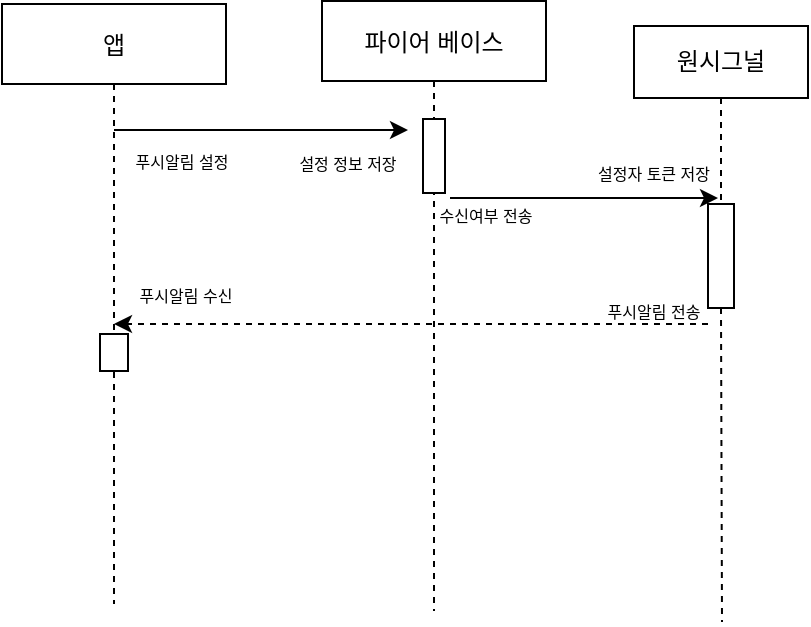 <mxfile version="15.5.2" type="github">
  <diagram id="kgpKYQtTHZ0yAKxKKP6v" name="Page-1">
    <mxGraphModel dx="981" dy="548" grid="0" gridSize="10" guides="1" tooltips="1" connect="1" arrows="1" fold="1" page="1" pageScale="1" pageWidth="850" pageHeight="1100" math="0" shadow="0">
      <root>
        <mxCell id="0" />
        <mxCell id="1" parent="0" />
        <mxCell id="3nuBFxr9cyL0pnOWT2aG-5" value="파이어 베이스" style="shape=umlLifeline;perimeter=lifelinePerimeter;container=1;collapsible=0;recursiveResize=0;rounded=0;shadow=0;strokeWidth=1;" parent="1" vertex="1">
          <mxGeometry x="465" y="228.5" width="112" height="305" as="geometry" />
        </mxCell>
        <mxCell id="3nuBFxr9cyL0pnOWT2aG-6" value="" style="points=[];perimeter=orthogonalPerimeter;rounded=0;shadow=0;strokeWidth=1;fillColor=default;" parent="3nuBFxr9cyL0pnOWT2aG-5" vertex="1">
          <mxGeometry x="50.5" y="59" width="11" height="37" as="geometry" />
        </mxCell>
        <mxCell id="FugrrX4glSrGfoG3N5QN-26" value="수신여부 전송" style="text;html=1;strokeColor=none;fillColor=none;align=center;verticalAlign=middle;whiteSpace=wrap;rounded=0;fontSize=8;imageAspect=0;connectable=1;allowArrows=0;container=0;collapsible=0;recursiveResize=1;" parent="3nuBFxr9cyL0pnOWT2aG-5" vertex="1">
          <mxGeometry x="52" y="96" width="60" height="23" as="geometry" />
        </mxCell>
        <mxCell id="FugrrX4glSrGfoG3N5QN-25" value="설정 정보 저장" style="text;html=1;strokeColor=none;fillColor=none;align=center;verticalAlign=middle;whiteSpace=wrap;rounded=0;fontSize=8;rotation=0;" parent="3nuBFxr9cyL0pnOWT2aG-5" vertex="1">
          <mxGeometry x="-17" y="66" width="60" height="30" as="geometry" />
        </mxCell>
        <mxCell id="3nuBFxr9cyL0pnOWT2aG-1" value="앱" style="shape=umlLifeline;perimeter=lifelinePerimeter;container=1;collapsible=0;recursiveResize=0;rounded=0;shadow=0;strokeWidth=1;" parent="1" vertex="1">
          <mxGeometry x="305" y="230" width="112" height="300" as="geometry" />
        </mxCell>
        <mxCell id="FugrrX4glSrGfoG3N5QN-19" value="푸시알림 설정" style="text;html=1;strokeColor=none;fillColor=none;align=center;verticalAlign=middle;whiteSpace=wrap;rounded=0;fontSize=8;" parent="3nuBFxr9cyL0pnOWT2aG-1" vertex="1">
          <mxGeometry x="60" y="66" width="60" height="25" as="geometry" />
        </mxCell>
        <mxCell id="FugrrX4glSrGfoG3N5QN-34" value="푸시알림 수신" style="text;html=1;strokeColor=none;fillColor=none;align=center;verticalAlign=middle;whiteSpace=wrap;rounded=0;fontSize=8;" parent="3nuBFxr9cyL0pnOWT2aG-1" vertex="1">
          <mxGeometry x="62" y="130.5" width="60" height="30" as="geometry" />
        </mxCell>
        <mxCell id="FugrrX4glSrGfoG3N5QN-35" value="" style="rounded=0;whiteSpace=wrap;html=1;fontSize=8;fillColor=default;gradientColor=none;" parent="3nuBFxr9cyL0pnOWT2aG-1" vertex="1">
          <mxGeometry x="49" y="165" width="14" height="18.5" as="geometry" />
        </mxCell>
        <mxCell id="FugrrX4glSrGfoG3N5QN-2" value="원시그널" style="rounded=0;whiteSpace=wrap;html=1;" parent="1" vertex="1">
          <mxGeometry x="621" y="241" width="87" height="36" as="geometry" />
        </mxCell>
        <mxCell id="FugrrX4glSrGfoG3N5QN-4" value="" style="endArrow=none;dashed=1;html=1;strokeWidth=1;rounded=0;exitX=0.5;exitY=1;exitDx=0;exitDy=0;startArrow=none;" parent="1" source="FugrrX4glSrGfoG3N5QN-22" edge="1">
          <mxGeometry width="50" height="50" relative="1" as="geometry">
            <mxPoint x="590" y="290" as="sourcePoint" />
            <mxPoint x="665" y="539" as="targetPoint" />
          </mxGeometry>
        </mxCell>
        <mxCell id="FugrrX4glSrGfoG3N5QN-5" value="" style="endArrow=classic;html=1;rounded=0;" parent="1" edge="1" source="3nuBFxr9cyL0pnOWT2aG-1">
          <mxGeometry width="50" height="50" relative="1" as="geometry">
            <mxPoint x="381" y="293" as="sourcePoint" />
            <mxPoint x="508" y="293" as="targetPoint" />
          </mxGeometry>
        </mxCell>
        <mxCell id="FugrrX4glSrGfoG3N5QN-6" value="" style="endArrow=classic;html=1;rounded=0;" parent="1" edge="1">
          <mxGeometry width="50" height="50" relative="1" as="geometry">
            <mxPoint x="529" y="327" as="sourcePoint" />
            <mxPoint x="663" y="327" as="targetPoint" />
          </mxGeometry>
        </mxCell>
        <mxCell id="FugrrX4glSrGfoG3N5QN-22" value="" style="rounded=0;whiteSpace=wrap;html=1;fontSize=8;fillColor=default;" parent="1" vertex="1">
          <mxGeometry x="658" y="330" width="13" height="52" as="geometry" />
        </mxCell>
        <mxCell id="FugrrX4glSrGfoG3N5QN-24" value="" style="endArrow=none;dashed=1;html=1;strokeWidth=1;rounded=0;exitX=0.5;exitY=1;exitDx=0;exitDy=0;" parent="1" source="FugrrX4glSrGfoG3N5QN-2" target="FugrrX4glSrGfoG3N5QN-22" edge="1">
          <mxGeometry width="50" height="50" relative="1" as="geometry">
            <mxPoint x="664.5" y="277.0" as="sourcePoint" />
            <mxPoint x="665" y="539" as="targetPoint" />
          </mxGeometry>
        </mxCell>
        <mxCell id="FugrrX4glSrGfoG3N5QN-32" value="" style="endArrow=classic;html=1;rounded=0;dashed=1;fontSize=8;strokeWidth=1;" parent="1" target="3nuBFxr9cyL0pnOWT2aG-1" edge="1">
          <mxGeometry width="50" height="50" relative="1" as="geometry">
            <mxPoint x="658" y="390" as="sourcePoint" />
            <mxPoint x="581" y="387" as="targetPoint" />
          </mxGeometry>
        </mxCell>
        <mxCell id="FugrrX4glSrGfoG3N5QN-33" value="푸시알림 전송" style="text;html=1;strokeColor=none;fillColor=none;align=center;verticalAlign=middle;whiteSpace=wrap;rounded=0;fontSize=8;" parent="1" vertex="1">
          <mxGeometry x="601" y="368.5" width="60" height="30" as="geometry" />
        </mxCell>
        <mxCell id="BzX8UMseFJUb4_9sW3gn-2" value="설정자 토큰 저장" style="text;html=1;strokeColor=none;fillColor=none;align=center;verticalAlign=middle;whiteSpace=wrap;rounded=0;fontSize=8;" parent="1" vertex="1">
          <mxGeometry x="601" y="306" width="60" height="18" as="geometry" />
        </mxCell>
      </root>
    </mxGraphModel>
  </diagram>
</mxfile>
